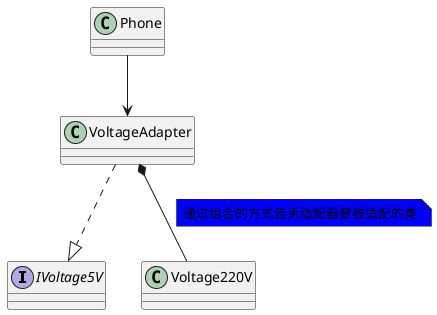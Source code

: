 @startuml
'https://plantuml.com/class-diagram

interface IVoltage5V
class Voltage220V
class Phone
class VoltageAdapter

VoltageAdapter ..|> IVoltage5V
VoltageAdapter *-- Voltage220V
note left on link #blue
    通过组合的方式告诉适配器要被适配的类
end note

Phone --> VoltageAdapter

@enduml